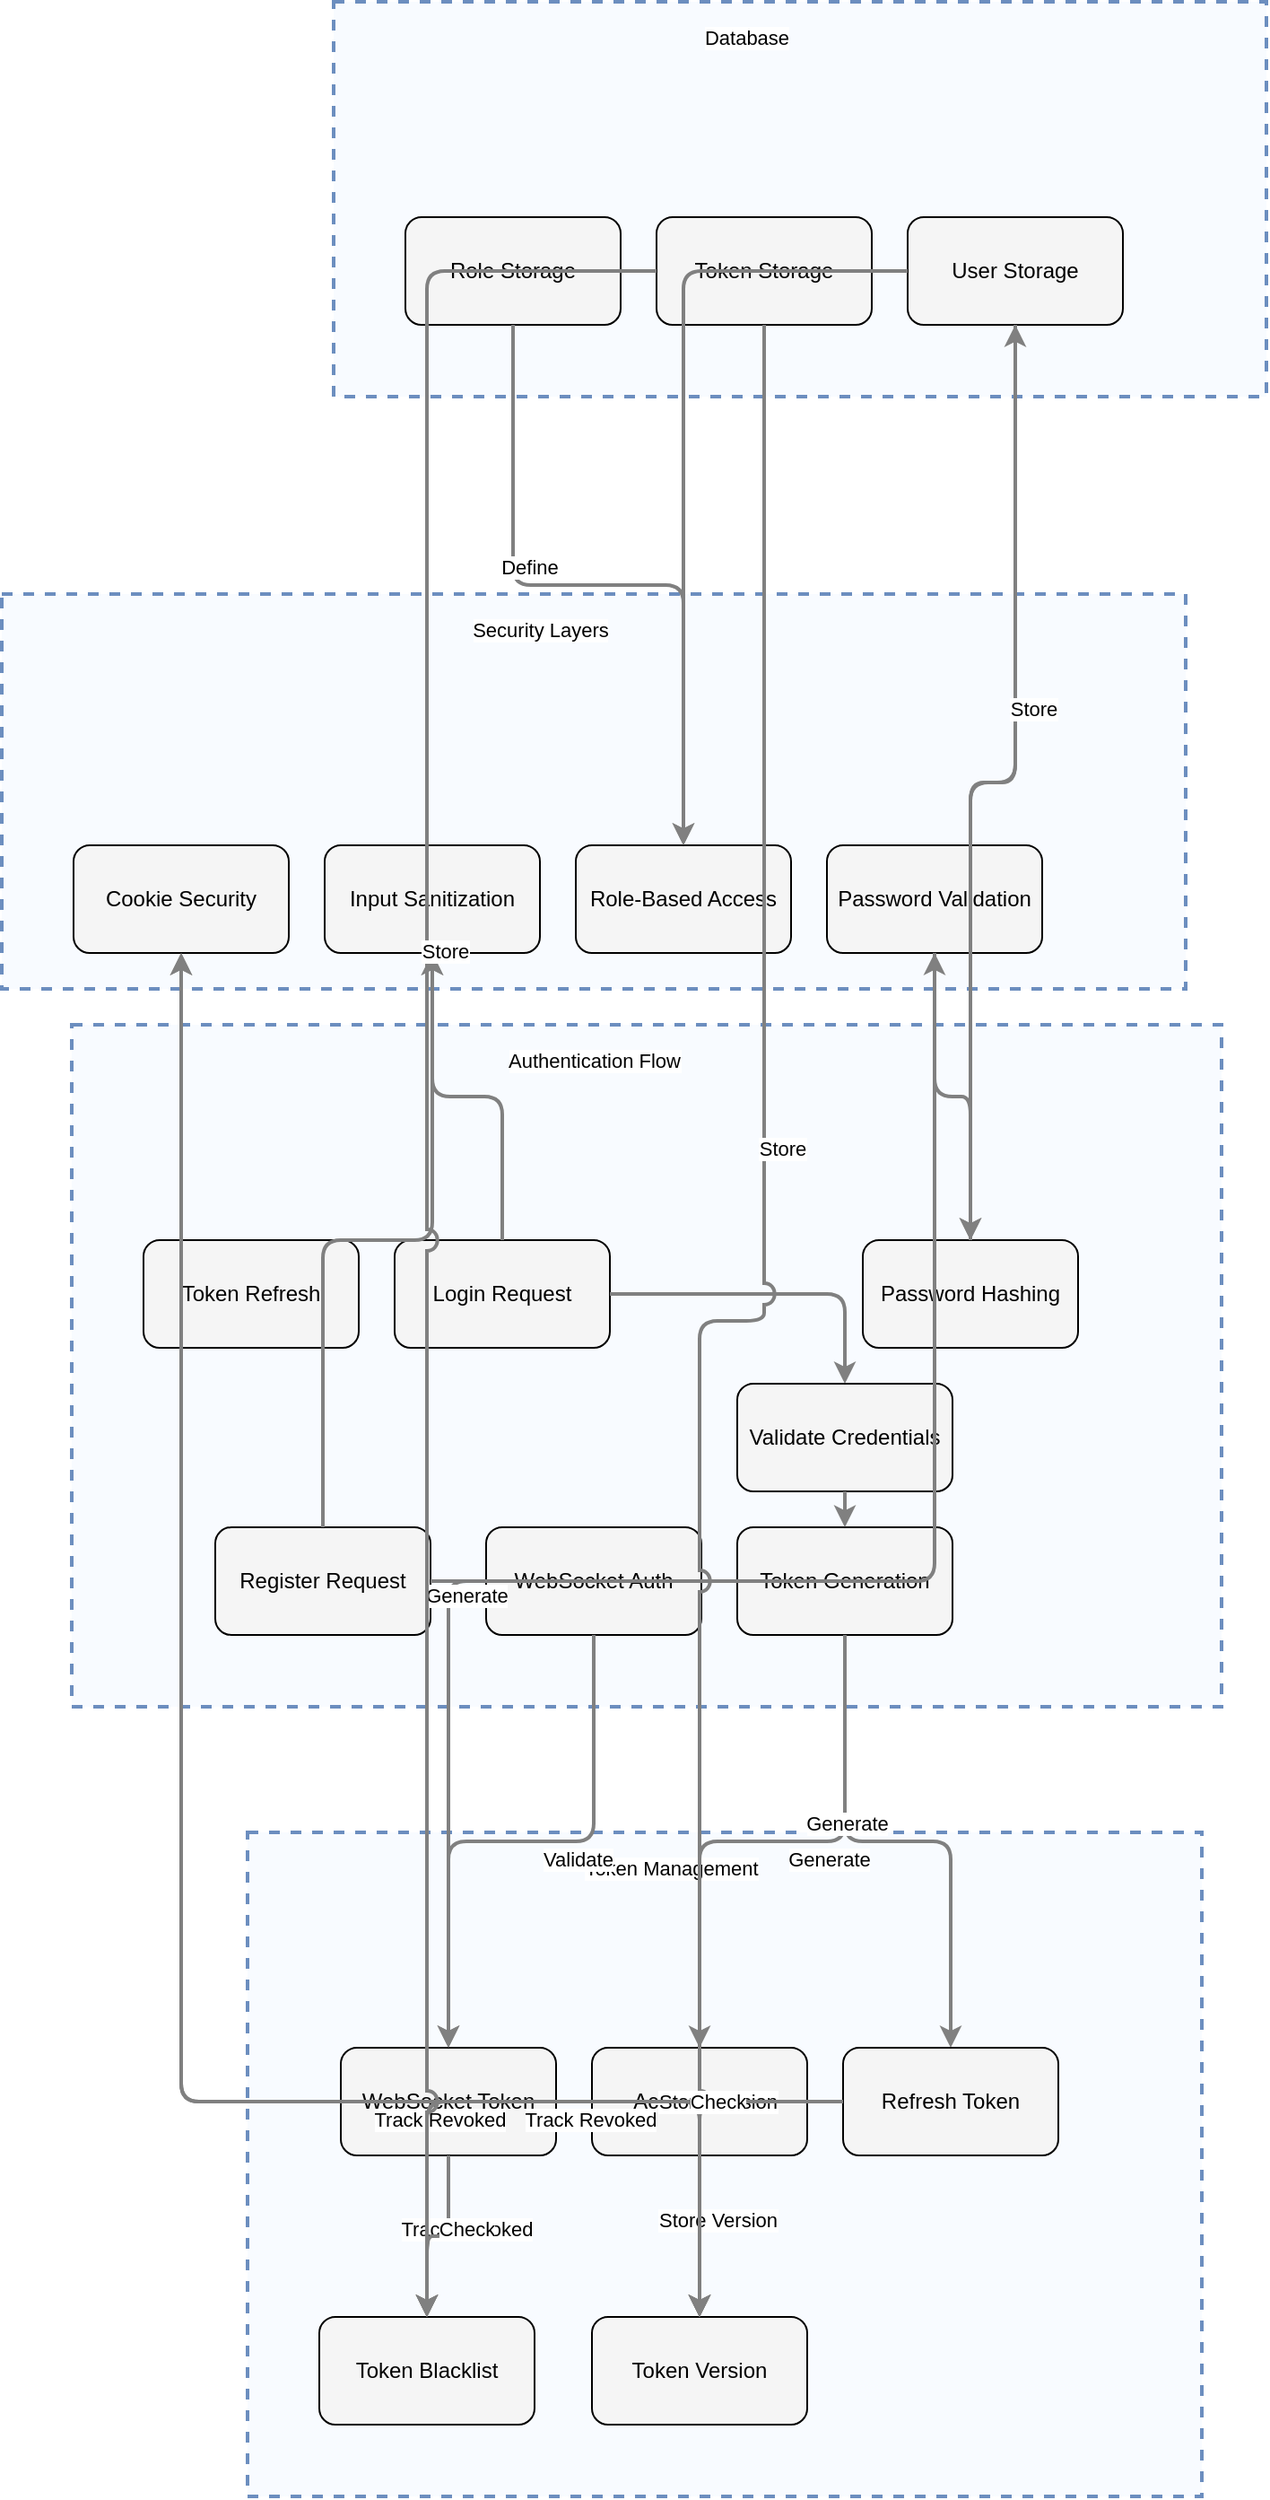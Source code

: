<?xml version="1.0" encoding="UTF-8"?>
      <mxfile version="14.6.5" type="device">
        <diagram id="codeviz-diagram" name="System Diagram">
          <mxGraphModel dx="1000" dy="1000" grid="1" gridSize="10" guides="1" tooltips="1" connect="1" arrows="1" fold="1" page="1" pageScale="1" pageWidth="1169" pageHeight="827" math="0" shadow="0">
            <root>
              <mxCell id="0"/>
              <mxCell id="1" parent="0"/>
              <mxCell id="Database" value="" style="html=1;whiteSpace=wrap;container=1;fillColor=#dae8fc;strokeColor=#6c8ebf;dashed=1;fillOpacity=20;strokeWidth=2;containerType=none;recursiveResize=0;movable=1;resizable=1;autosize=0;dropTarget=0" vertex="1" parent="1">
                <mxGeometry x="262" y="37" width="520" height="220" as="geometry"/>
              </mxCell>
              <mxCell id="Database_label" value="Database" style="edgeLabel;html=1;align=center;verticalAlign=middle;resizable=0;labelBackgroundColor=white;spacing=5" vertex="1" parent="1">
                <mxGeometry x="270" y="45" width="444" height="24" as="geometry"/>
              </mxCell>
<mxCell id="subGraph2" value="" style="html=1;whiteSpace=wrap;container=1;fillColor=#dae8fc;strokeColor=#6c8ebf;dashed=1;fillOpacity=20;strokeWidth=2;containerType=none;recursiveResize=0;movable=1;resizable=1;autosize=0;dropTarget=0" vertex="1" parent="1">
                <mxGeometry x="77" y="367" width="660" height="220" as="geometry"/>
              </mxCell>
              <mxCell id="subGraph2_label" value="Security Layers" style="edgeLabel;html=1;align=center;verticalAlign=middle;resizable=0;labelBackgroundColor=white;spacing=5" vertex="1" parent="1">
                <mxGeometry x="85" y="375" width="584" height="24" as="geometry"/>
              </mxCell>
<mxCell id="subGraph1" value="" style="html=1;whiteSpace=wrap;container=1;fillColor=#dae8fc;strokeColor=#6c8ebf;dashed=1;fillOpacity=20;strokeWidth=2;containerType=none;recursiveResize=0;movable=1;resizable=1;autosize=0;dropTarget=0" vertex="1" parent="1">
                <mxGeometry x="214" y="1057" width="532" height="370" as="geometry"/>
              </mxCell>
              <mxCell id="subGraph1_label" value="Token Management" style="edgeLabel;html=1;align=center;verticalAlign=middle;resizable=0;labelBackgroundColor=white;spacing=5" vertex="1" parent="1">
                <mxGeometry x="222" y="1065" width="456" height="24" as="geometry"/>
              </mxCell>
<mxCell id="subGraph0" value="" style="html=1;whiteSpace=wrap;container=1;fillColor=#dae8fc;strokeColor=#6c8ebf;dashed=1;fillOpacity=20;strokeWidth=2;containerType=none;recursiveResize=0;movable=1;resizable=1;autosize=0;dropTarget=0" vertex="1" parent="1">
                <mxGeometry x="116" y="607" width="641" height="380" as="geometry"/>
              </mxCell>
              <mxCell id="subGraph0_label" value="Authentication Flow" style="edgeLabel;html=1;align=center;verticalAlign=middle;resizable=0;labelBackgroundColor=white;spacing=5" vertex="1" parent="1">
                <mxGeometry x="124" y="615" width="565" height="24" as="geometry"/>
              </mxCell>
              <mxCell id="login" value="Login Request" style="rounded=1;whiteSpace=wrap;html=1;fillColor=#f5f5f5" vertex="1" parent="subGraph0">
                    <mxGeometry x="180" y="120" width="120" height="60" as="geometry"/>
                  </mxCell>
<mxCell id="register" value="Register Request" style="rounded=1;whiteSpace=wrap;html=1;fillColor=#f5f5f5" vertex="1" parent="subGraph0">
                    <mxGeometry x="80" y="280" width="120" height="60" as="geometry"/>
                  </mxCell>
<mxCell id="validate" value="Validate Credentials" style="rounded=1;whiteSpace=wrap;html=1;fillColor=#f5f5f5" vertex="1" parent="subGraph0">
                    <mxGeometry x="371" y="200" width="120" height="60" as="geometry"/>
                  </mxCell>
<mxCell id="hash" value="Password Hashing" style="rounded=1;whiteSpace=wrap;html=1;fillColor=#f5f5f5" vertex="1" parent="subGraph0">
                    <mxGeometry x="441" y="120" width="120" height="60" as="geometry"/>
                  </mxCell>
<mxCell id="token" value="Token Generation" style="rounded=1;whiteSpace=wrap;html=1;fillColor=#f5f5f5" vertex="1" parent="subGraph0">
                    <mxGeometry x="371" y="280" width="120" height="60" as="geometry"/>
                  </mxCell>
<mxCell id="refresh" value="Token Refresh" style="rounded=1;whiteSpace=wrap;html=1;fillColor=#f5f5f5" vertex="1" parent="subGraph0">
                    <mxGeometry x="40" y="120" width="120" height="60" as="geometry"/>
                  </mxCell>
<mxCell id="ws_auth" value="WebSocket Auth" style="rounded=1;whiteSpace=wrap;html=1;fillColor=#f5f5f5" vertex="1" parent="subGraph0">
                    <mxGeometry x="231" y="280" width="120" height="60" as="geometry"/>
                  </mxCell>
<mxCell id="access" value="Access Token" style="rounded=1;whiteSpace=wrap;html=1;fillColor=#f5f5f5" vertex="1" parent="subGraph1">
                    <mxGeometry x="192" y="120" width="120" height="60" as="geometry"/>
                  </mxCell>
<mxCell id="refresh_token" value="Refresh Token" style="rounded=1;whiteSpace=wrap;html=1;fillColor=#f5f5f5" vertex="1" parent="subGraph1">
                    <mxGeometry x="332" y="120" width="120" height="60" as="geometry"/>
                  </mxCell>
<mxCell id="ws_token" value="WebSocket Token" style="rounded=1;whiteSpace=wrap;html=1;fillColor=#f5f5f5" vertex="1" parent="subGraph1">
                    <mxGeometry x="52" y="120" width="120" height="60" as="geometry"/>
                  </mxCell>
<mxCell id="blacklist" value="Token Blacklist" style="rounded=1;whiteSpace=wrap;html=1;fillColor=#f5f5f5" vertex="1" parent="subGraph1">
                    <mxGeometry x="40" y="270" width="120" height="60" as="geometry"/>
                  </mxCell>
<mxCell id="version" value="Token Version" style="rounded=1;whiteSpace=wrap;html=1;fillColor=#f5f5f5" vertex="1" parent="subGraph1">
                    <mxGeometry x="192" y="270" width="120" height="60" as="geometry"/>
                  </mxCell>
<mxCell id="password_val" value="Password Validation" style="rounded=1;whiteSpace=wrap;html=1;fillColor=#f5f5f5" vertex="1" parent="subGraph2">
                    <mxGeometry x="460" y="140" width="120" height="60" as="geometry"/>
                  </mxCell>
<mxCell id="input_san" value="Input Sanitization" style="rounded=1;whiteSpace=wrap;html=1;fillColor=#f5f5f5" vertex="1" parent="subGraph2">
                    <mxGeometry x="180" y="140" width="120" height="60" as="geometry"/>
                  </mxCell>
<mxCell id="cookie_sec" value="Cookie Security" style="rounded=1;whiteSpace=wrap;html=1;fillColor=#f5f5f5" vertex="1" parent="subGraph2">
                    <mxGeometry x="40" y="140" width="120" height="60" as="geometry"/>
                  </mxCell>
<mxCell id="rbac" value="Role-Based Access" style="rounded=1;whiteSpace=wrap;html=1;fillColor=#f5f5f5" vertex="1" parent="subGraph2">
                    <mxGeometry x="320" y="140" width="120" height="60" as="geometry"/>
                  </mxCell>
<mxCell id="user_store" value="User Storage" style="rounded=1;whiteSpace=wrap;html=1;fillColor=#f5f5f5" vertex="1" parent="Database">
                    <mxGeometry x="320" y="120" width="120" height="60" as="geometry"/>
                  </mxCell>
<mxCell id="token_store" value="Token Storage" style="rounded=1;whiteSpace=wrap;html=1;fillColor=#f5f5f5" vertex="1" parent="Database">
                    <mxGeometry x="180" y="120" width="120" height="60" as="geometry"/>
                  </mxCell>
<mxCell id="role_store" value="Role Storage" style="rounded=1;whiteSpace=wrap;html=1;fillColor=#f5f5f5" vertex="1" parent="Database">
                    <mxGeometry x="40" y="120" width="120" height="60" as="geometry"/>
                  </mxCell>
              <mxCell id="edge-L_login_validate_0" style="edgeStyle=orthogonalEdgeStyle;rounded=1;orthogonalLoop=1;jettySize=auto;html=1;strokeColor=#808080;strokeWidth=2;jumpStyle=arc;jumpSize=10;spacing=15;labelBackgroundColor=white;labelBorderColor=none" edge="1" parent="1" source="login" target="validate">
                  <mxGeometry relative="1" as="geometry"/>
                </mxCell>
<mxCell id="edge-L_register_password_val_1" style="edgeStyle=orthogonalEdgeStyle;rounded=1;orthogonalLoop=1;jettySize=auto;html=1;strokeColor=#808080;strokeWidth=2;jumpStyle=arc;jumpSize=10;spacing=15;labelBackgroundColor=white;labelBorderColor=none" edge="1" parent="1" source="register" target="password_val">
                  <mxGeometry relative="1" as="geometry"/>
                </mxCell>
<mxCell id="edge-L_password_val_hash_2" style="edgeStyle=orthogonalEdgeStyle;rounded=1;orthogonalLoop=1;jettySize=auto;html=1;strokeColor=#808080;strokeWidth=2;jumpStyle=arc;jumpSize=10;spacing=15;labelBackgroundColor=white;labelBorderColor=none" edge="1" parent="1" source="password_val" target="hash">
                  <mxGeometry relative="1" as="geometry"/>
                </mxCell>
<mxCell id="edge-L_hash_user_store_3" style="edgeStyle=orthogonalEdgeStyle;rounded=1;orthogonalLoop=1;jettySize=auto;html=1;strokeColor=#808080;strokeWidth=2;jumpStyle=arc;jumpSize=10;spacing=15;labelBackgroundColor=white;labelBorderColor=none" edge="1" parent="1" source="hash" target="user_store">
                  <mxGeometry relative="1" as="geometry"/>
                </mxCell>
<mxCell id="edge-L_validate_token_4" style="edgeStyle=orthogonalEdgeStyle;rounded=1;orthogonalLoop=1;jettySize=auto;html=1;strokeColor=#808080;strokeWidth=2;jumpStyle=arc;jumpSize=10;spacing=15;labelBackgroundColor=white;labelBorderColor=none" edge="1" parent="1" source="validate" target="token">
                  <mxGeometry relative="1" as="geometry"/>
                </mxCell>
<mxCell id="edge-L_token_access_5" style="edgeStyle=orthogonalEdgeStyle;rounded=1;orthogonalLoop=1;jettySize=auto;html=1;strokeColor=#808080;strokeWidth=2;jumpStyle=arc;jumpSize=10;spacing=15;labelBackgroundColor=white;labelBorderColor=none" edge="1" parent="1" source="token" target="access">
                  <mxGeometry relative="1" as="geometry"/>
                </mxCell>
                <mxCell id="edge-L_token_access_5_label" value="Generate" style="edgeLabel;html=1;align=center;verticalAlign=middle;resizable=0;points=[];" vertex="1" connectable="0" parent="edge-L_token_access_5">
                  <mxGeometry x="-0.2" y="10" relative="1" as="geometry">
                    <mxPoint as="offset"/>
                  </mxGeometry>
                </mxCell>
<mxCell id="edge-L_token_refresh_token_6" style="edgeStyle=orthogonalEdgeStyle;rounded=1;orthogonalLoop=1;jettySize=auto;html=1;strokeColor=#808080;strokeWidth=2;jumpStyle=arc;jumpSize=10;spacing=15;labelBackgroundColor=white;labelBorderColor=none" edge="1" parent="1" source="token" target="refresh_token">
                  <mxGeometry relative="1" as="geometry"/>
                </mxCell>
                <mxCell id="edge-L_token_refresh_token_6_label" value="Generate" style="edgeLabel;html=1;align=center;verticalAlign=middle;resizable=0;points=[];" vertex="1" connectable="0" parent="edge-L_token_refresh_token_6">
                  <mxGeometry x="-0.2" y="10" relative="1" as="geometry">
                    <mxPoint as="offset"/>
                  </mxGeometry>
                </mxCell>
<mxCell id="edge-L_token_ws_token_7" style="edgeStyle=orthogonalEdgeStyle;rounded=1;orthogonalLoop=1;jettySize=auto;html=1;strokeColor=#808080;strokeWidth=2;jumpStyle=arc;jumpSize=10;spacing=15;labelBackgroundColor=white;labelBorderColor=none" edge="1" parent="1" source="token" target="ws_token">
                  <mxGeometry relative="1" as="geometry"/>
                </mxCell>
                <mxCell id="edge-L_token_ws_token_7_label" value="Generate" style="edgeLabel;html=1;align=center;verticalAlign=middle;resizable=0;points=[];" vertex="1" connectable="0" parent="edge-L_token_ws_token_7">
                  <mxGeometry x="-0.2" y="10" relative="1" as="geometry">
                    <mxPoint as="offset"/>
                  </mxGeometry>
                </mxCell>
<mxCell id="edge-L_access_version_8" style="edgeStyle=orthogonalEdgeStyle;rounded=1;orthogonalLoop=1;jettySize=auto;html=1;strokeColor=#808080;strokeWidth=2;jumpStyle=arc;jumpSize=10;spacing=15;labelBackgroundColor=white;labelBorderColor=none" edge="1" parent="1" source="access" target="version">
                  <mxGeometry relative="1" as="geometry"/>
                </mxCell>
                <mxCell id="edge-L_access_version_8_label" value="Store Version" style="edgeLabel;html=1;align=center;verticalAlign=middle;resizable=0;points=[];" vertex="1" connectable="0" parent="edge-L_access_version_8">
                  <mxGeometry x="-0.2" y="10" relative="1" as="geometry">
                    <mxPoint as="offset"/>
                  </mxGeometry>
                </mxCell>
<mxCell id="edge-L_refresh_token_version_9" style="edgeStyle=orthogonalEdgeStyle;rounded=1;orthogonalLoop=1;jettySize=auto;html=1;strokeColor=#808080;strokeWidth=2;jumpStyle=arc;jumpSize=10;spacing=15;labelBackgroundColor=white;labelBorderColor=none" edge="1" parent="1" source="refresh_token" target="version">
                  <mxGeometry relative="1" as="geometry"/>
                </mxCell>
                <mxCell id="edge-L_refresh_token_version_9_label" value="Store Version" style="edgeLabel;html=1;align=center;verticalAlign=middle;resizable=0;points=[];" vertex="1" connectable="0" parent="edge-L_refresh_token_version_9">
                  <mxGeometry x="-0.2" y="10" relative="1" as="geometry">
                    <mxPoint as="offset"/>
                  </mxGeometry>
                </mxCell>
<mxCell id="edge-L_ws_token_version_10" style="edgeStyle=orthogonalEdgeStyle;rounded=1;orthogonalLoop=1;jettySize=auto;html=1;strokeColor=#808080;strokeWidth=2;jumpStyle=arc;jumpSize=10;spacing=15;labelBackgroundColor=white;labelBorderColor=none" edge="1" parent="1" source="ws_token" target="version">
                  <mxGeometry relative="1" as="geometry"/>
                </mxCell>
                <mxCell id="edge-L_ws_token_version_10_label" value="Store Version" style="edgeLabel;html=1;align=center;verticalAlign=middle;resizable=0;points=[];" vertex="1" connectable="0" parent="edge-L_ws_token_version_10">
                  <mxGeometry x="-0.2" y="10" relative="1" as="geometry">
                    <mxPoint as="offset"/>
                  </mxGeometry>
                </mxCell>
<mxCell id="edge-L_access_blacklist_11" style="edgeStyle=orthogonalEdgeStyle;rounded=1;orthogonalLoop=1;jettySize=auto;html=1;strokeColor=#808080;strokeWidth=2;jumpStyle=arc;jumpSize=10;spacing=15;labelBackgroundColor=white;labelBorderColor=none" edge="1" parent="1" source="access" target="blacklist">
                  <mxGeometry relative="1" as="geometry"/>
                </mxCell>
                <mxCell id="edge-L_access_blacklist_11_label" value="Track Revoked" style="edgeLabel;html=1;align=center;verticalAlign=middle;resizable=0;points=[];" vertex="1" connectable="0" parent="edge-L_access_blacklist_11">
                  <mxGeometry x="-0.2" y="10" relative="1" as="geometry">
                    <mxPoint as="offset"/>
                  </mxGeometry>
                </mxCell>
<mxCell id="edge-L_refresh_token_blacklist_12" style="edgeStyle=orthogonalEdgeStyle;rounded=1;orthogonalLoop=1;jettySize=auto;html=1;strokeColor=#808080;strokeWidth=2;jumpStyle=arc;jumpSize=10;spacing=15;labelBackgroundColor=white;labelBorderColor=none" edge="1" parent="1" source="refresh_token" target="blacklist">
                  <mxGeometry relative="1" as="geometry"/>
                </mxCell>
                <mxCell id="edge-L_refresh_token_blacklist_12_label" value="Track Revoked" style="edgeLabel;html=1;align=center;verticalAlign=middle;resizable=0;points=[];" vertex="1" connectable="0" parent="edge-L_refresh_token_blacklist_12">
                  <mxGeometry x="-0.2" y="10" relative="1" as="geometry">
                    <mxPoint as="offset"/>
                  </mxGeometry>
                </mxCell>
<mxCell id="edge-L_ws_token_blacklist_13" style="edgeStyle=orthogonalEdgeStyle;rounded=1;orthogonalLoop=1;jettySize=auto;html=1;strokeColor=#808080;strokeWidth=2;jumpStyle=arc;jumpSize=10;spacing=15;labelBackgroundColor=white;labelBorderColor=none" edge="1" parent="1" source="ws_token" target="blacklist">
                  <mxGeometry relative="1" as="geometry"/>
                </mxCell>
                <mxCell id="edge-L_ws_token_blacklist_13_label" value="Track Revoked" style="edgeLabel;html=1;align=center;verticalAlign=middle;resizable=0;points=[];" vertex="1" connectable="0" parent="edge-L_ws_token_blacklist_13">
                  <mxGeometry x="-0.2" y="10" relative="1" as="geometry">
                    <mxPoint as="offset"/>
                  </mxGeometry>
                </mxCell>
<mxCell id="edge-L_login_input_san_14" style="edgeStyle=orthogonalEdgeStyle;rounded=1;orthogonalLoop=1;jettySize=auto;html=1;strokeColor=#808080;strokeWidth=2;jumpStyle=arc;jumpSize=10;spacing=15;labelBackgroundColor=white;labelBorderColor=none" edge="1" parent="1" source="login" target="input_san">
                  <mxGeometry relative="1" as="geometry"/>
                </mxCell>
<mxCell id="edge-L_register_input_san_15" style="edgeStyle=orthogonalEdgeStyle;rounded=1;orthogonalLoop=1;jettySize=auto;html=1;strokeColor=#808080;strokeWidth=2;jumpStyle=arc;jumpSize=10;spacing=15;labelBackgroundColor=white;labelBorderColor=none" edge="1" parent="1" source="register" target="input_san">
                  <mxGeometry relative="1" as="geometry"/>
                </mxCell>
<mxCell id="edge-L_access_cookie_sec_16" style="edgeStyle=orthogonalEdgeStyle;rounded=1;orthogonalLoop=1;jettySize=auto;html=1;strokeColor=#808080;strokeWidth=2;jumpStyle=arc;jumpSize=10;spacing=15;labelBackgroundColor=white;labelBorderColor=none" edge="1" parent="1" source="access" target="cookie_sec">
                  <mxGeometry relative="1" as="geometry"/>
                </mxCell>
<mxCell id="edge-L_refresh_token_cookie_sec_17" style="edgeStyle=orthogonalEdgeStyle;rounded=1;orthogonalLoop=1;jettySize=auto;html=1;strokeColor=#808080;strokeWidth=2;jumpStyle=arc;jumpSize=10;spacing=15;labelBackgroundColor=white;labelBorderColor=none" edge="1" parent="1" source="refresh_token" target="cookie_sec">
                  <mxGeometry relative="1" as="geometry"/>
                </mxCell>
<mxCell id="edge-L_user_store_rbac_18" style="edgeStyle=orthogonalEdgeStyle;rounded=1;orthogonalLoop=1;jettySize=auto;html=1;strokeColor=#808080;strokeWidth=2;jumpStyle=arc;jumpSize=10;spacing=15;labelBackgroundColor=white;labelBorderColor=none" edge="1" parent="1" source="user_store" target="rbac">
                  <mxGeometry relative="1" as="geometry"/>
                </mxCell>
<mxCell id="edge-L_user_store_hash_19" style="edgeStyle=orthogonalEdgeStyle;rounded=1;orthogonalLoop=1;jettySize=auto;html=1;strokeColor=#808080;strokeWidth=2;jumpStyle=arc;jumpSize=10;spacing=15;labelBackgroundColor=white;labelBorderColor=none" edge="1" parent="1" source="user_store" target="hash">
                  <mxGeometry relative="1" as="geometry"/>
                </mxCell>
                <mxCell id="edge-L_user_store_hash_19_label" value="Store" style="edgeLabel;html=1;align=center;verticalAlign=middle;resizable=0;points=[];" vertex="1" connectable="0" parent="edge-L_user_store_hash_19">
                  <mxGeometry x="-0.2" y="10" relative="1" as="geometry">
                    <mxPoint as="offset"/>
                  </mxGeometry>
                </mxCell>
<mxCell id="edge-L_token_store_blacklist_20" style="edgeStyle=orthogonalEdgeStyle;rounded=1;orthogonalLoop=1;jettySize=auto;html=1;strokeColor=#808080;strokeWidth=2;jumpStyle=arc;jumpSize=10;spacing=15;labelBackgroundColor=white;labelBorderColor=none" edge="1" parent="1" source="token_store" target="blacklist">
                  <mxGeometry relative="1" as="geometry"/>
                </mxCell>
                <mxCell id="edge-L_token_store_blacklist_20_label" value="Store" style="edgeLabel;html=1;align=center;verticalAlign=middle;resizable=0;points=[];" vertex="1" connectable="0" parent="edge-L_token_store_blacklist_20">
                  <mxGeometry x="-0.2" y="10" relative="1" as="geometry">
                    <mxPoint as="offset"/>
                  </mxGeometry>
                </mxCell>
<mxCell id="edge-L_token_store_version_21" style="edgeStyle=orthogonalEdgeStyle;rounded=1;orthogonalLoop=1;jettySize=auto;html=1;strokeColor=#808080;strokeWidth=2;jumpStyle=arc;jumpSize=10;spacing=15;labelBackgroundColor=white;labelBorderColor=none" edge="1" parent="1" source="token_store" target="version">
                  <mxGeometry relative="1" as="geometry"/>
                </mxCell>
                <mxCell id="edge-L_token_store_version_21_label" value="Store" style="edgeLabel;html=1;align=center;verticalAlign=middle;resizable=0;points=[];" vertex="1" connectable="0" parent="edge-L_token_store_version_21">
                  <mxGeometry x="-0.2" y="10" relative="1" as="geometry">
                    <mxPoint as="offset"/>
                  </mxGeometry>
                </mxCell>
<mxCell id="edge-L_role_store_rbac_22" style="edgeStyle=orthogonalEdgeStyle;rounded=1;orthogonalLoop=1;jettySize=auto;html=1;strokeColor=#808080;strokeWidth=2;jumpStyle=arc;jumpSize=10;spacing=15;labelBackgroundColor=white;labelBorderColor=none" edge="1" parent="1" source="role_store" target="rbac">
                  <mxGeometry relative="1" as="geometry"/>
                </mxCell>
                <mxCell id="edge-L_role_store_rbac_22_label" value="Define" style="edgeLabel;html=1;align=center;verticalAlign=middle;resizable=0;points=[];" vertex="1" connectable="0" parent="edge-L_role_store_rbac_22">
                  <mxGeometry x="-0.2" y="10" relative="1" as="geometry">
                    <mxPoint as="offset"/>
                  </mxGeometry>
                </mxCell>
<mxCell id="edge-L_ws_auth_ws_token_23" style="edgeStyle=orthogonalEdgeStyle;rounded=1;orthogonalLoop=1;jettySize=auto;html=1;strokeColor=#808080;strokeWidth=2;jumpStyle=arc;jumpSize=10;spacing=15;labelBackgroundColor=white;labelBorderColor=none" edge="1" parent="1" source="ws_auth" target="ws_token">
                  <mxGeometry relative="1" as="geometry"/>
                </mxCell>
                <mxCell id="edge-L_ws_auth_ws_token_23_label" value="Validate" style="edgeLabel;html=1;align=center;verticalAlign=middle;resizable=0;points=[];" vertex="1" connectable="0" parent="edge-L_ws_auth_ws_token_23">
                  <mxGeometry x="-0.2" y="10" relative="1" as="geometry">
                    <mxPoint as="offset"/>
                  </mxGeometry>
                </mxCell>
<mxCell id="edge-L_ws_token_version_24" style="edgeStyle=orthogonalEdgeStyle;rounded=1;orthogonalLoop=1;jettySize=auto;html=1;strokeColor=#808080;strokeWidth=2;jumpStyle=arc;jumpSize=10;spacing=15;labelBackgroundColor=white;labelBorderColor=none" edge="1" parent="1" source="ws_token" target="version">
                  <mxGeometry relative="1" as="geometry"/>
                </mxCell>
                <mxCell id="edge-L_ws_token_version_24_label" value="Check" style="edgeLabel;html=1;align=center;verticalAlign=middle;resizable=0;points=[];" vertex="1" connectable="0" parent="edge-L_ws_token_version_24">
                  <mxGeometry x="-0.2" y="10" relative="1" as="geometry">
                    <mxPoint as="offset"/>
                  </mxGeometry>
                </mxCell>
<mxCell id="edge-L_ws_token_blacklist_25" style="edgeStyle=orthogonalEdgeStyle;rounded=1;orthogonalLoop=1;jettySize=auto;html=1;strokeColor=#808080;strokeWidth=2;jumpStyle=arc;jumpSize=10;spacing=15;labelBackgroundColor=white;labelBorderColor=none" edge="1" parent="1" source="ws_token" target="blacklist">
                  <mxGeometry relative="1" as="geometry"/>
                </mxCell>
                <mxCell id="edge-L_ws_token_blacklist_25_label" value="Check" style="edgeLabel;html=1;align=center;verticalAlign=middle;resizable=0;points=[];" vertex="1" connectable="0" parent="edge-L_ws_token_blacklist_25">
                  <mxGeometry x="-0.2" y="10" relative="1" as="geometry">
                    <mxPoint as="offset"/>
                  </mxGeometry>
                </mxCell>
            </root>
          </mxGraphModel>
        </diagram>
      </mxfile>